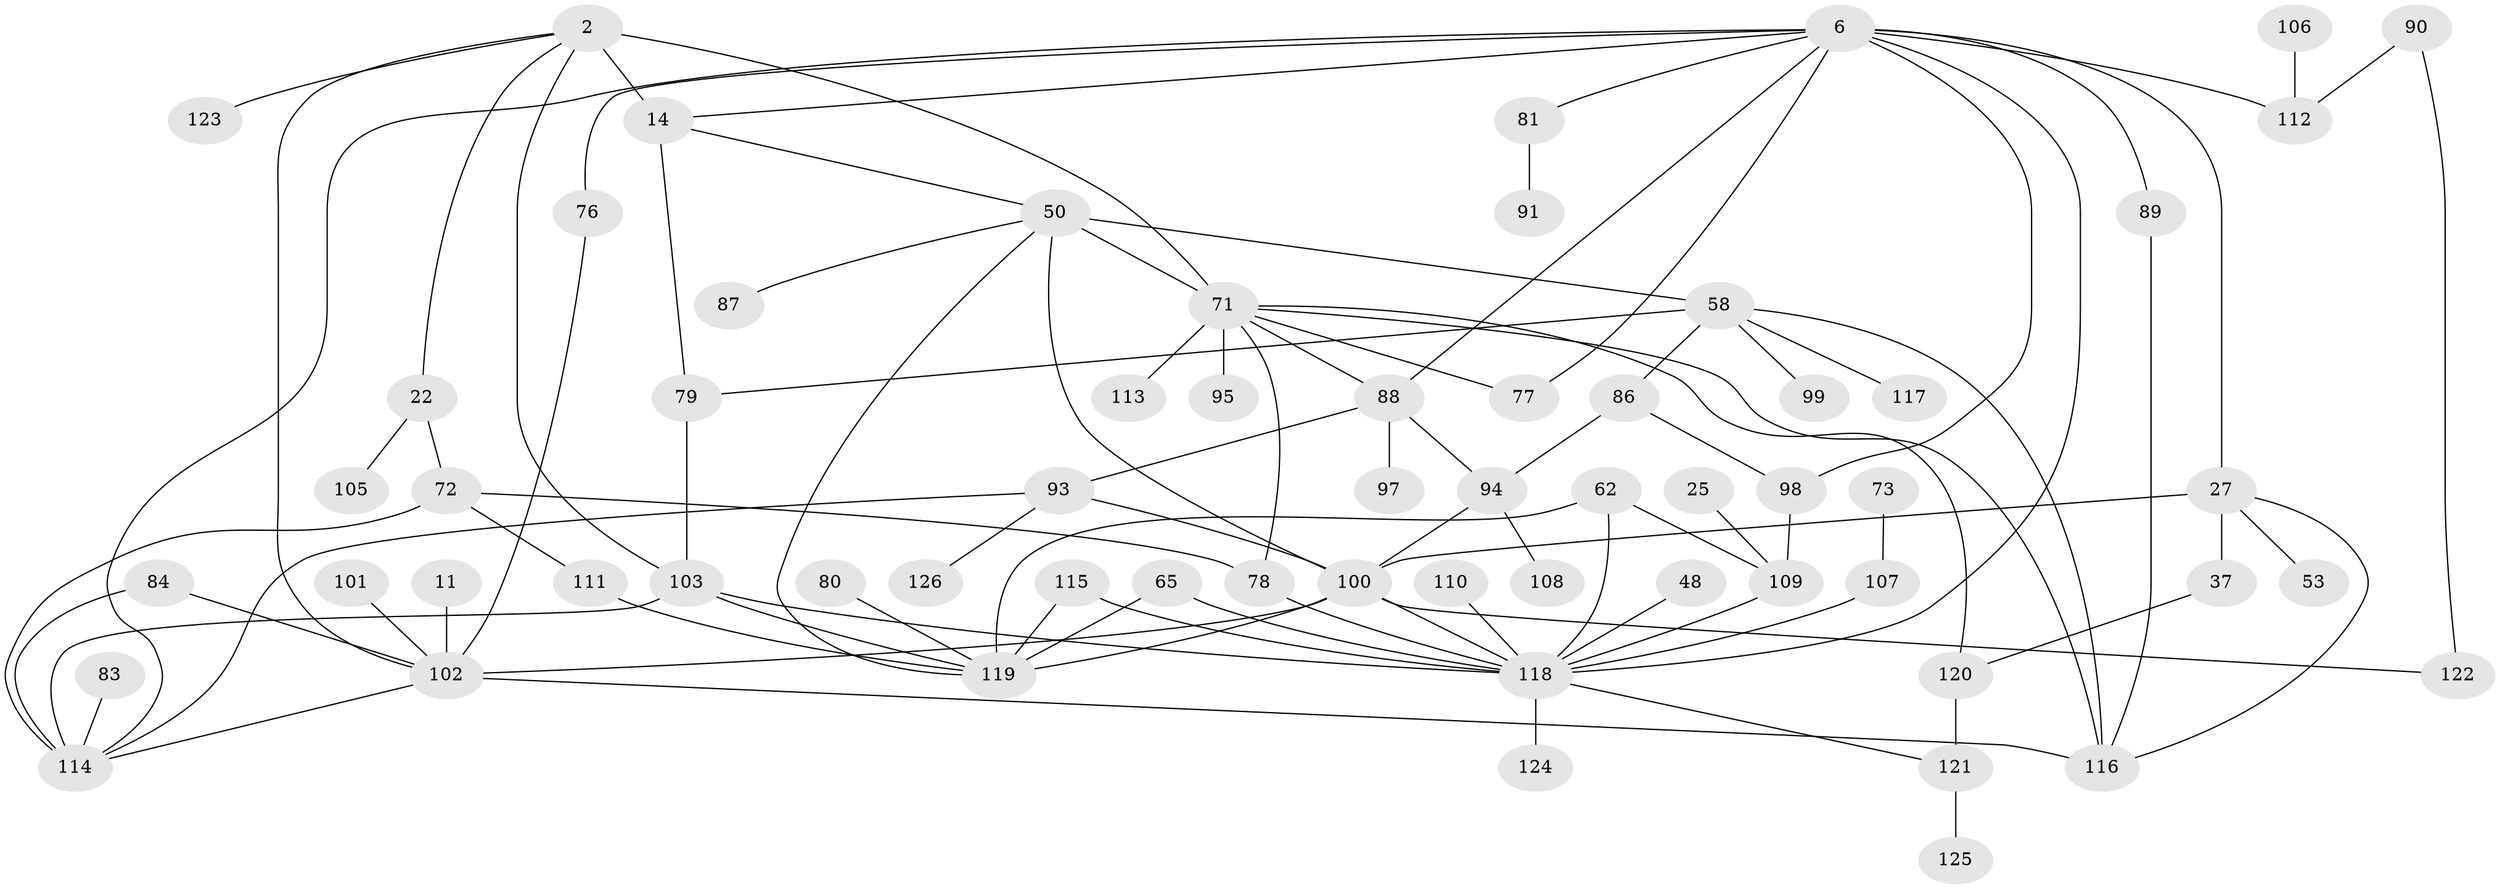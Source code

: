 // original degree distribution, {3: 0.24603174603174602, 7: 0.031746031746031744, 4: 0.12698412698412698, 8: 0.007936507936507936, 6: 0.03968253968253968, 5: 0.05555555555555555, 1: 0.20634920634920634, 2: 0.2857142857142857}
// Generated by graph-tools (version 1.1) at 2025/40/03/09/25 04:40:56]
// undirected, 63 vertices, 98 edges
graph export_dot {
graph [start="1"]
  node [color=gray90,style=filled];
  2 [super="+1"];
  6 [super="+4"];
  11;
  14 [super="+3"];
  22;
  25 [super="+19"];
  27 [super="+16"];
  37;
  48;
  50 [super="+40+38"];
  53 [super="+42"];
  58;
  62 [super="+44+17"];
  65;
  71 [super="+66"];
  72 [super="+55+29"];
  73;
  76 [super="+24"];
  77;
  78;
  79 [super="+74"];
  80;
  81 [super="+26+43"];
  83;
  84 [super="+75"];
  86 [super="+61"];
  87;
  88 [super="+63"];
  89 [super="+34"];
  90;
  91;
  93;
  94;
  95;
  97;
  98;
  99;
  100 [super="+30+69"];
  101;
  102 [super="+64+92"];
  103 [super="+57+12"];
  105 [super="+68"];
  106;
  107 [super="+46"];
  108;
  109 [super="+13"];
  110;
  111;
  112 [super="+85"];
  113;
  114 [super="+28"];
  115;
  116 [super="+41+82+51"];
  117;
  118 [super="+70+56+96"];
  119 [super="+67+52"];
  120 [super="+104"];
  121;
  122;
  123;
  124;
  125;
  126;
  2 -- 22;
  2 -- 123;
  2 -- 14 [weight=2];
  2 -- 71 [weight=2];
  2 -- 102;
  2 -- 103;
  6 -- 77;
  6 -- 88;
  6 -- 112 [weight=2];
  6 -- 27;
  6 -- 98;
  6 -- 14;
  6 -- 81;
  6 -- 114;
  6 -- 76;
  6 -- 89;
  6 -- 118;
  11 -- 102;
  14 -- 79;
  14 -- 50;
  22 -- 105 [weight=2];
  22 -- 72;
  25 -- 109;
  27 -- 37;
  27 -- 53;
  27 -- 116;
  27 -- 100 [weight=2];
  37 -- 120;
  48 -- 118;
  50 -- 58;
  50 -- 71 [weight=2];
  50 -- 100;
  50 -- 87;
  50 -- 119;
  58 -- 86 [weight=2];
  58 -- 99;
  58 -- 117;
  58 -- 116;
  58 -- 79;
  62 -- 119 [weight=2];
  62 -- 109 [weight=2];
  62 -- 118;
  65 -- 119;
  65 -- 118;
  71 -- 78;
  71 -- 120;
  71 -- 77;
  71 -- 113;
  71 -- 116;
  71 -- 95;
  71 -- 88;
  72 -- 78;
  72 -- 111;
  72 -- 114 [weight=2];
  73 -- 107;
  76 -- 102;
  78 -- 118;
  79 -- 103;
  80 -- 119;
  81 -- 91;
  83 -- 114;
  84 -- 102;
  84 -- 114;
  86 -- 98;
  86 -- 94;
  88 -- 97;
  88 -- 93;
  88 -- 94;
  89 -- 116;
  90 -- 122;
  90 -- 112;
  93 -- 126;
  93 -- 114;
  93 -- 100;
  94 -- 108;
  94 -- 100;
  98 -- 109;
  100 -- 122;
  100 -- 118 [weight=2];
  100 -- 119;
  100 -- 102 [weight=2];
  101 -- 102;
  102 -- 114;
  102 -- 116;
  103 -- 114;
  103 -- 118 [weight=2];
  103 -- 119;
  106 -- 112;
  107 -- 118 [weight=3];
  109 -- 118;
  110 -- 118;
  111 -- 119;
  115 -- 118;
  115 -- 119;
  118 -- 124;
  118 -- 121;
  120 -- 121 [weight=2];
  121 -- 125;
}
